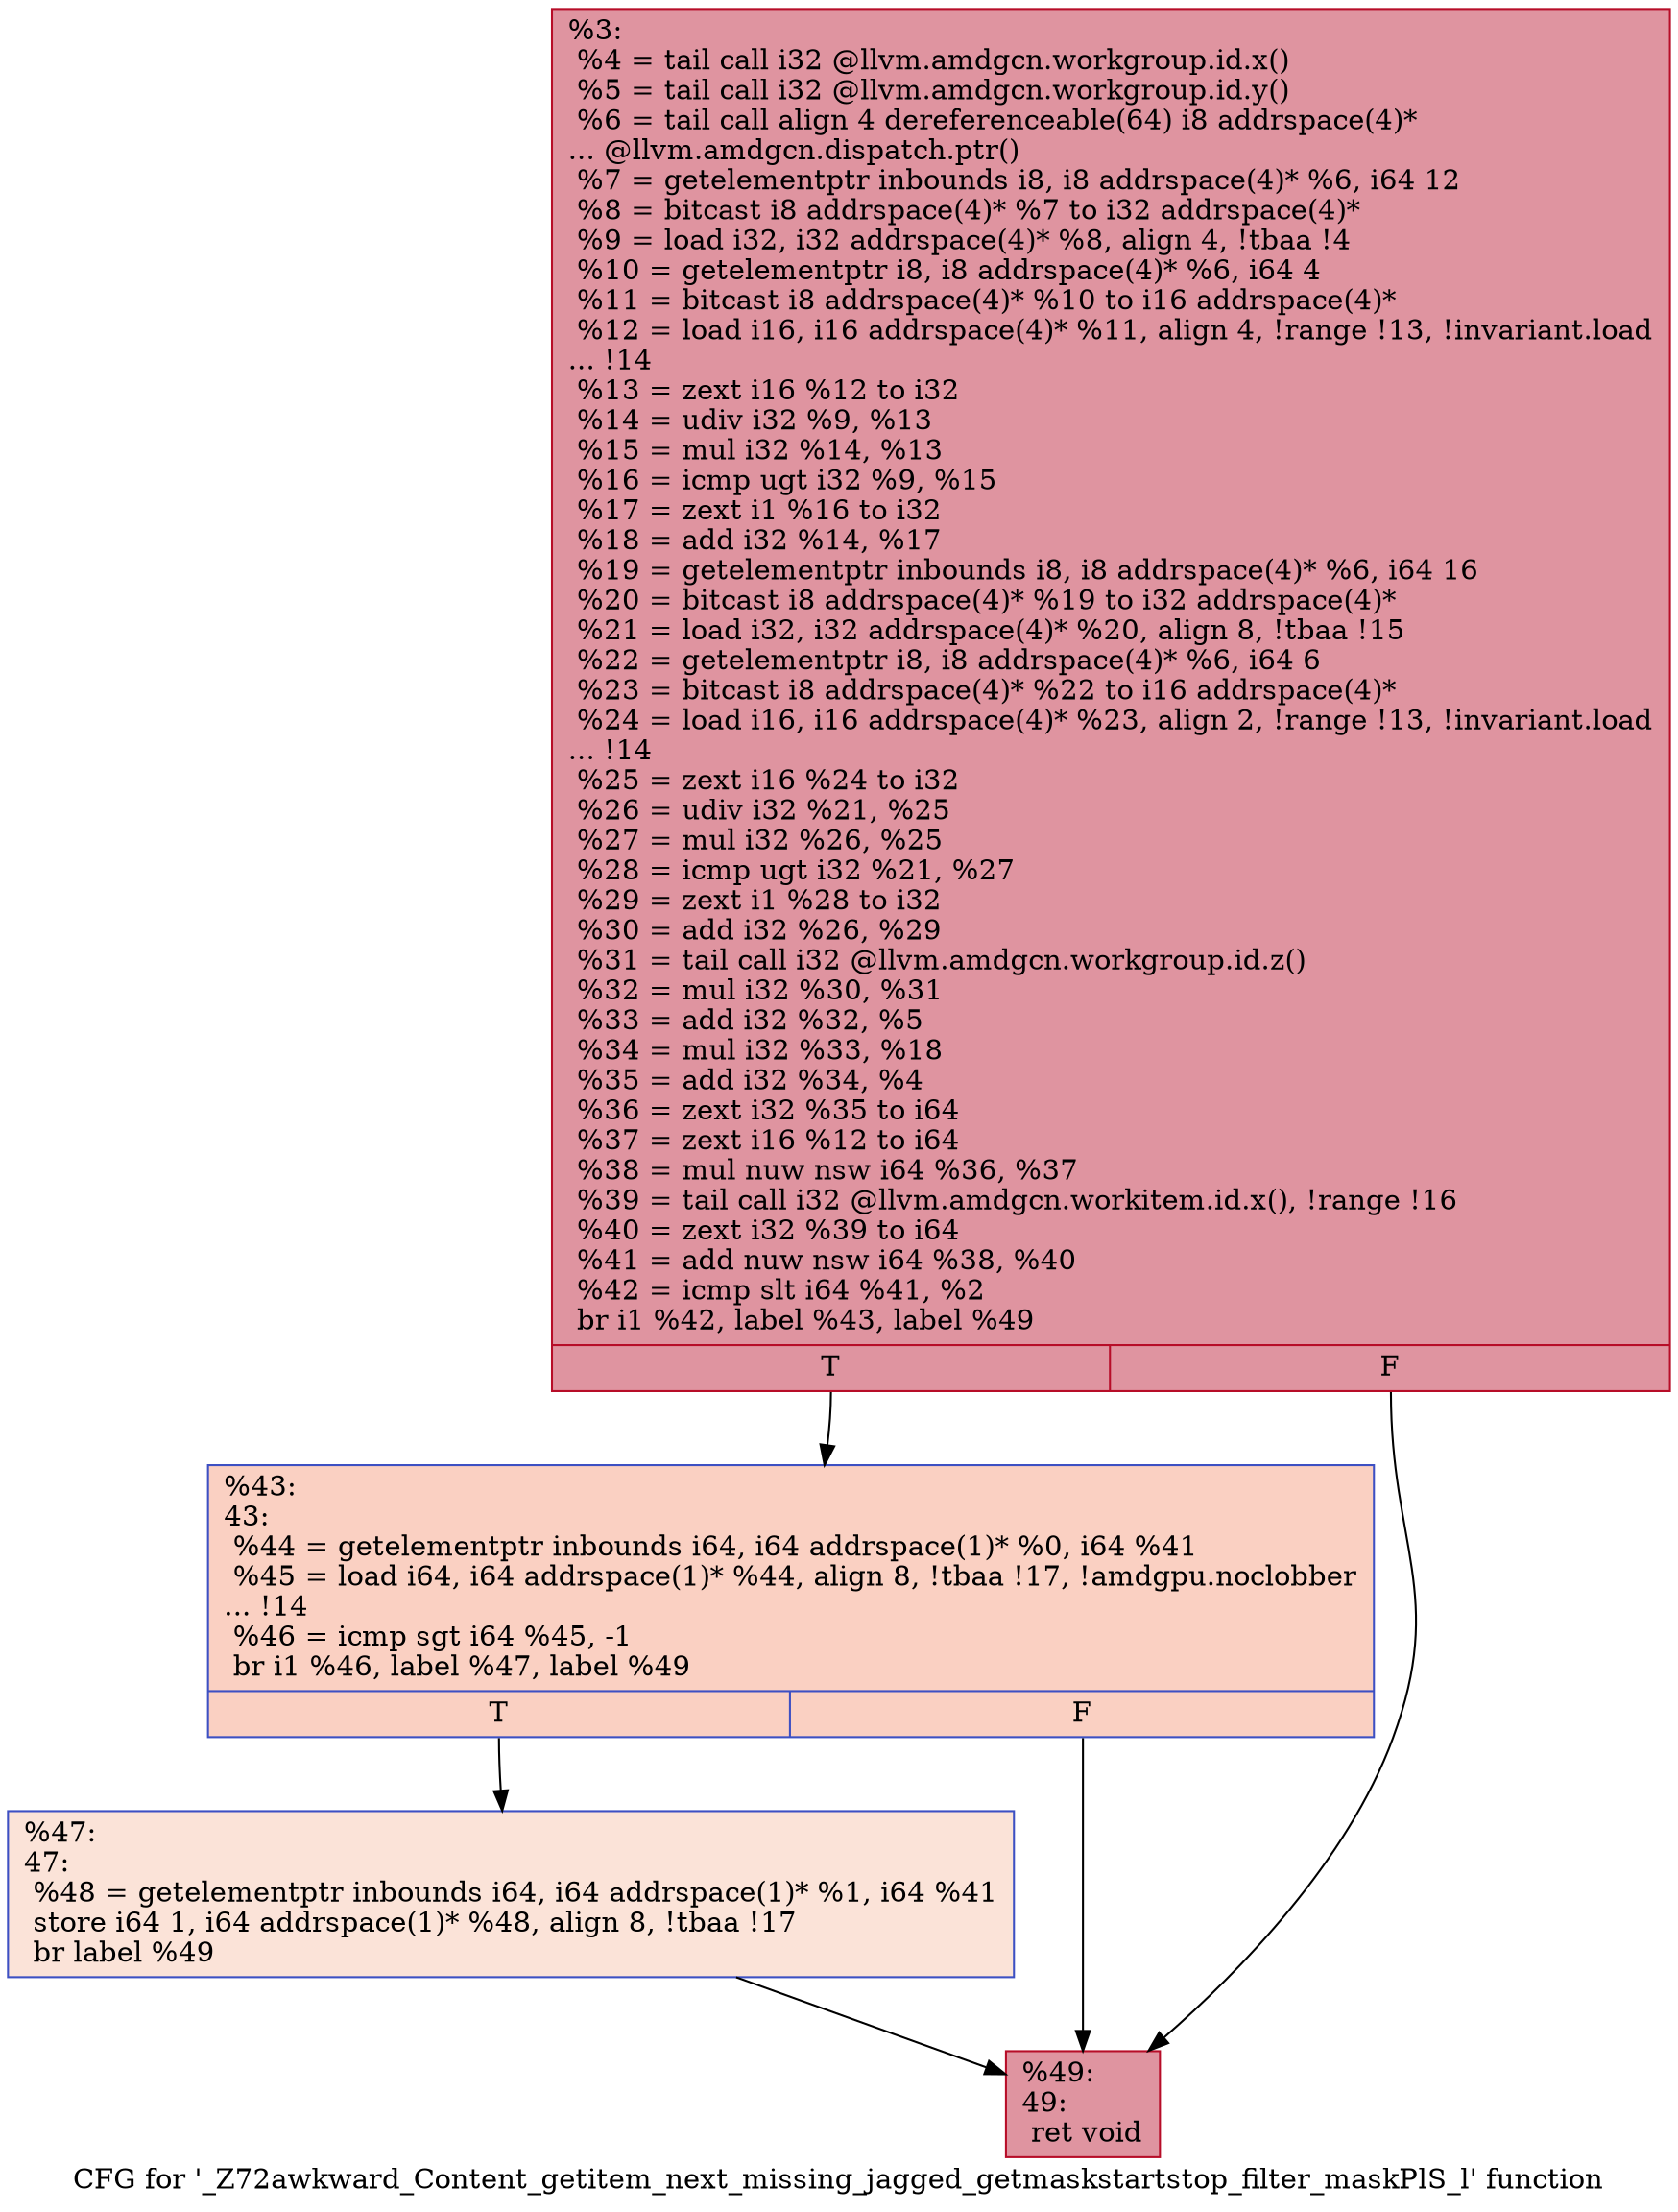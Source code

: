 digraph "CFG for '_Z72awkward_Content_getitem_next_missing_jagged_getmaskstartstop_filter_maskPlS_l' function" {
	label="CFG for '_Z72awkward_Content_getitem_next_missing_jagged_getmaskstartstop_filter_maskPlS_l' function";

	Node0x6489970 [shape=record,color="#b70d28ff", style=filled, fillcolor="#b70d2870",label="{%3:\l  %4 = tail call i32 @llvm.amdgcn.workgroup.id.x()\l  %5 = tail call i32 @llvm.amdgcn.workgroup.id.y()\l  %6 = tail call align 4 dereferenceable(64) i8 addrspace(4)*\l... @llvm.amdgcn.dispatch.ptr()\l  %7 = getelementptr inbounds i8, i8 addrspace(4)* %6, i64 12\l  %8 = bitcast i8 addrspace(4)* %7 to i32 addrspace(4)*\l  %9 = load i32, i32 addrspace(4)* %8, align 4, !tbaa !4\l  %10 = getelementptr i8, i8 addrspace(4)* %6, i64 4\l  %11 = bitcast i8 addrspace(4)* %10 to i16 addrspace(4)*\l  %12 = load i16, i16 addrspace(4)* %11, align 4, !range !13, !invariant.load\l... !14\l  %13 = zext i16 %12 to i32\l  %14 = udiv i32 %9, %13\l  %15 = mul i32 %14, %13\l  %16 = icmp ugt i32 %9, %15\l  %17 = zext i1 %16 to i32\l  %18 = add i32 %14, %17\l  %19 = getelementptr inbounds i8, i8 addrspace(4)* %6, i64 16\l  %20 = bitcast i8 addrspace(4)* %19 to i32 addrspace(4)*\l  %21 = load i32, i32 addrspace(4)* %20, align 8, !tbaa !15\l  %22 = getelementptr i8, i8 addrspace(4)* %6, i64 6\l  %23 = bitcast i8 addrspace(4)* %22 to i16 addrspace(4)*\l  %24 = load i16, i16 addrspace(4)* %23, align 2, !range !13, !invariant.load\l... !14\l  %25 = zext i16 %24 to i32\l  %26 = udiv i32 %21, %25\l  %27 = mul i32 %26, %25\l  %28 = icmp ugt i32 %21, %27\l  %29 = zext i1 %28 to i32\l  %30 = add i32 %26, %29\l  %31 = tail call i32 @llvm.amdgcn.workgroup.id.z()\l  %32 = mul i32 %30, %31\l  %33 = add i32 %32, %5\l  %34 = mul i32 %33, %18\l  %35 = add i32 %34, %4\l  %36 = zext i32 %35 to i64\l  %37 = zext i16 %12 to i64\l  %38 = mul nuw nsw i64 %36, %37\l  %39 = tail call i32 @llvm.amdgcn.workitem.id.x(), !range !16\l  %40 = zext i32 %39 to i64\l  %41 = add nuw nsw i64 %38, %40\l  %42 = icmp slt i64 %41, %2\l  br i1 %42, label %43, label %49\l|{<s0>T|<s1>F}}"];
	Node0x6489970:s0 -> Node0x648db80;
	Node0x6489970:s1 -> Node0x648dc10;
	Node0x648db80 [shape=record,color="#3d50c3ff", style=filled, fillcolor="#f3947570",label="{%43:\l43:                                               \l  %44 = getelementptr inbounds i64, i64 addrspace(1)* %0, i64 %41\l  %45 = load i64, i64 addrspace(1)* %44, align 8, !tbaa !17, !amdgpu.noclobber\l... !14\l  %46 = icmp sgt i64 %45, -1\l  br i1 %46, label %47, label %49\l|{<s0>T|<s1>F}}"];
	Node0x648db80:s0 -> Node0x648e070;
	Node0x648db80:s1 -> Node0x648dc10;
	Node0x648e070 [shape=record,color="#3d50c3ff", style=filled, fillcolor="#f6bfa670",label="{%47:\l47:                                               \l  %48 = getelementptr inbounds i64, i64 addrspace(1)* %1, i64 %41\l  store i64 1, i64 addrspace(1)* %48, align 8, !tbaa !17\l  br label %49\l}"];
	Node0x648e070 -> Node0x648dc10;
	Node0x648dc10 [shape=record,color="#b70d28ff", style=filled, fillcolor="#b70d2870",label="{%49:\l49:                                               \l  ret void\l}"];
}
